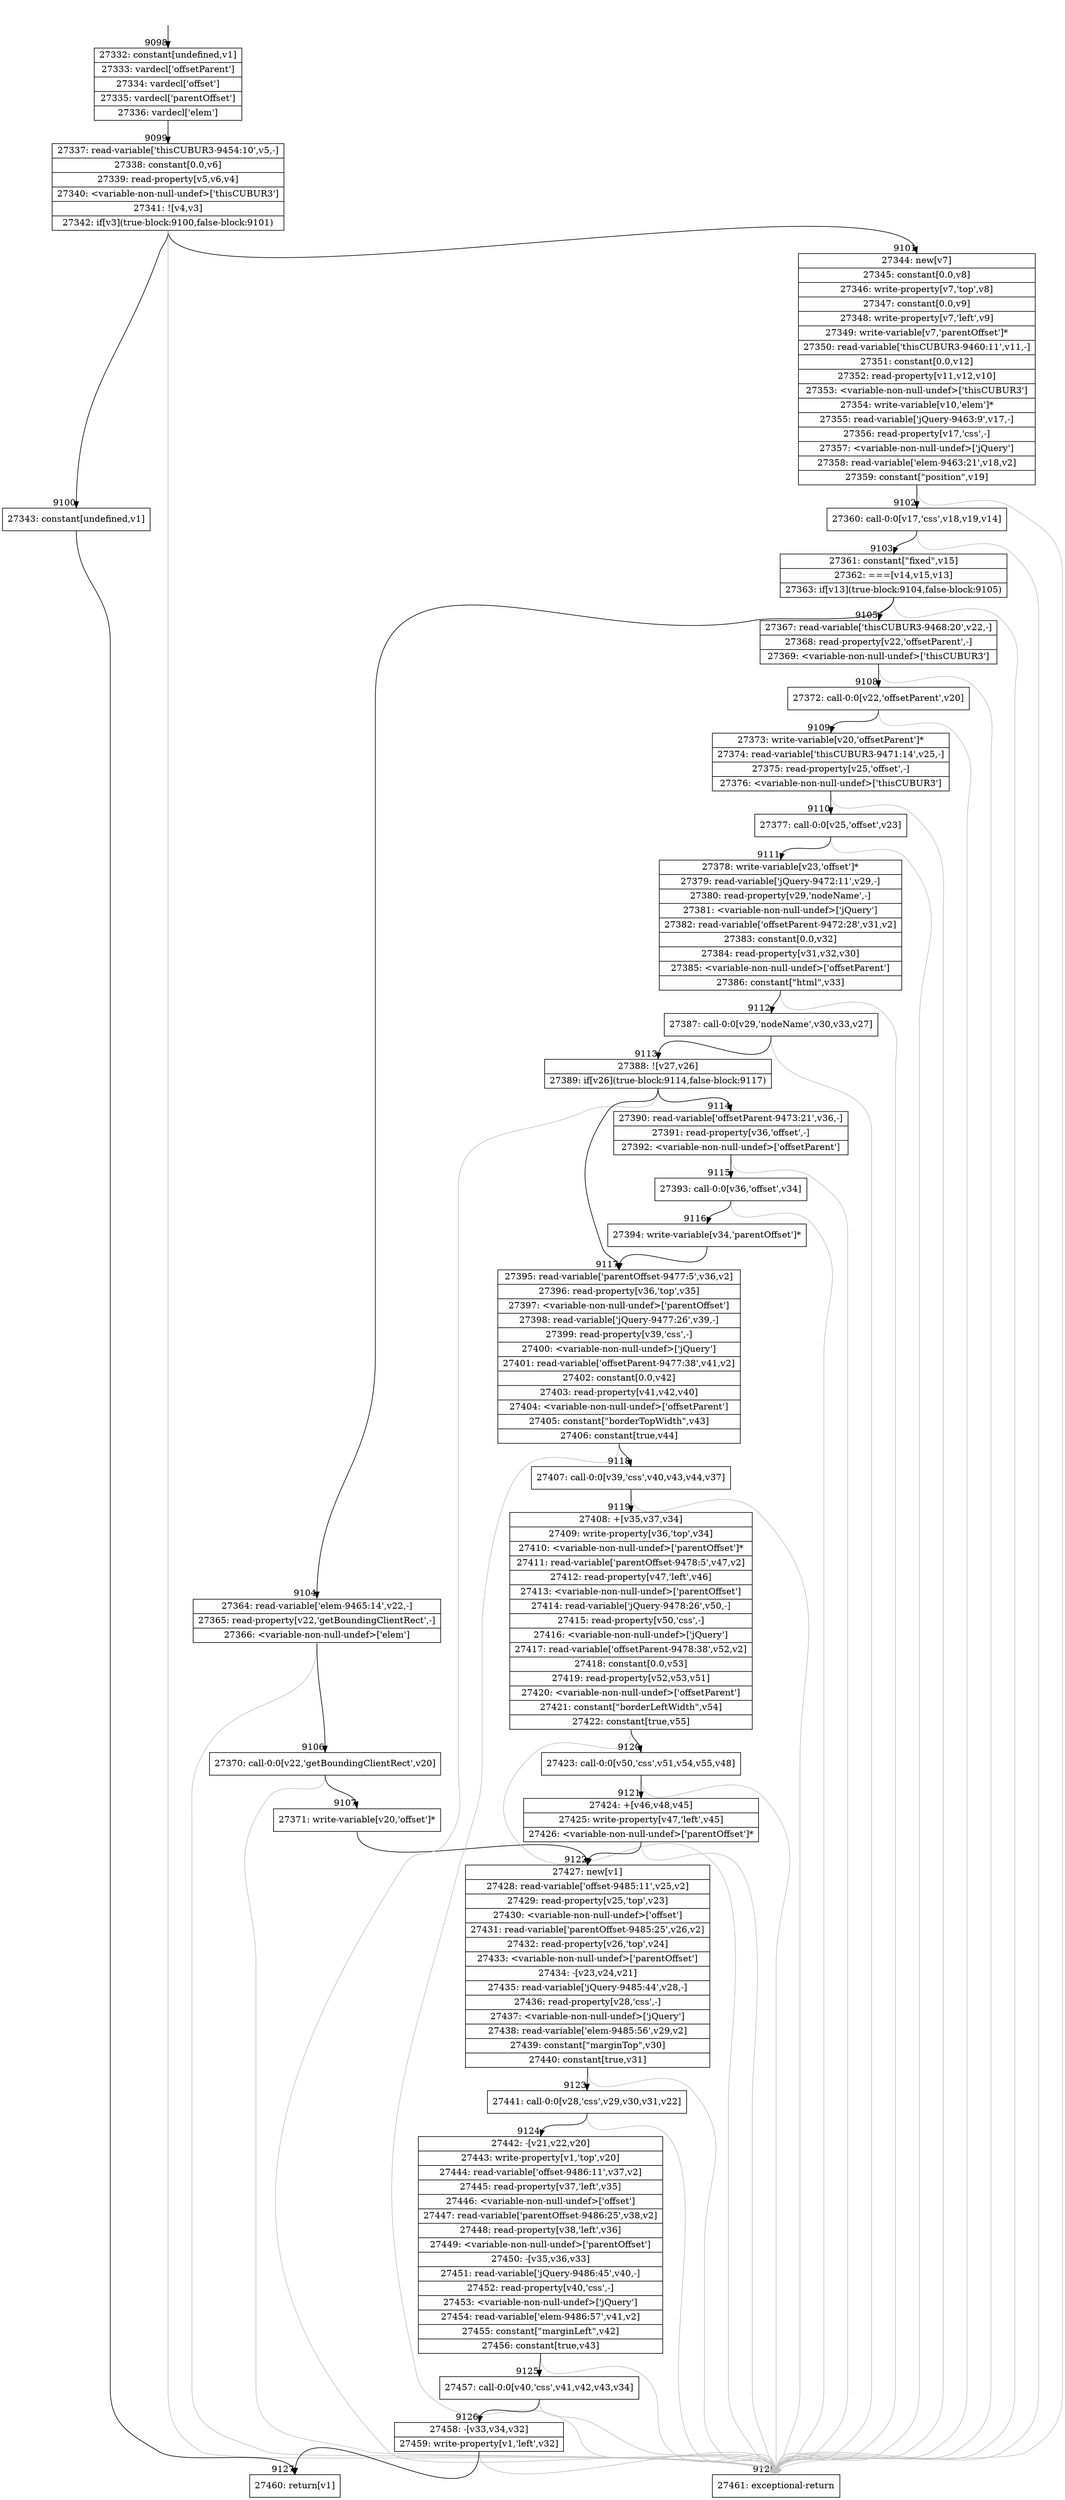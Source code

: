 digraph {
rankdir="TD"
BB_entry567[shape=none,label=""];
BB_entry567 -> BB9098 [tailport=s, headport=n, headlabel="    9098"]
BB9098 [shape=record label="{27332: constant[undefined,v1]|27333: vardecl['offsetParent']|27334: vardecl['offset']|27335: vardecl['parentOffset']|27336: vardecl['elem']}" ] 
BB9098 -> BB9099 [tailport=s, headport=n, headlabel="      9099"]
BB9099 [shape=record label="{27337: read-variable['thisCUBUR3-9454:10',v5,-]|27338: constant[0.0,v6]|27339: read-property[v5,v6,v4]|27340: \<variable-non-null-undef\>['thisCUBUR3']|27341: ![v4,v3]|27342: if[v3](true-block:9100,false-block:9101)}" ] 
BB9099 -> BB9100 [tailport=s, headport=n, headlabel="      9100"]
BB9099 -> BB9101 [tailport=s, headport=n, headlabel="      9101"]
BB9099 -> BB9128 [tailport=s, headport=n, color=gray, headlabel="      9128"]
BB9100 [shape=record label="{27343: constant[undefined,v1]}" ] 
BB9100 -> BB9127 [tailport=s, headport=n, headlabel="      9127"]
BB9101 [shape=record label="{27344: new[v7]|27345: constant[0.0,v8]|27346: write-property[v7,'top',v8]|27347: constant[0.0,v9]|27348: write-property[v7,'left',v9]|27349: write-variable[v7,'parentOffset']*|27350: read-variable['thisCUBUR3-9460:11',v11,-]|27351: constant[0.0,v12]|27352: read-property[v11,v12,v10]|27353: \<variable-non-null-undef\>['thisCUBUR3']|27354: write-variable[v10,'elem']*|27355: read-variable['jQuery-9463:9',v17,-]|27356: read-property[v17,'css',-]|27357: \<variable-non-null-undef\>['jQuery']|27358: read-variable['elem-9463:21',v18,v2]|27359: constant[\"position\",v19]}" ] 
BB9101 -> BB9102 [tailport=s, headport=n, headlabel="      9102"]
BB9101 -> BB9128 [tailport=s, headport=n, color=gray]
BB9102 [shape=record label="{27360: call-0:0[v17,'css',v18,v19,v14]}" ] 
BB9102 -> BB9103 [tailport=s, headport=n, headlabel="      9103"]
BB9102 -> BB9128 [tailport=s, headport=n, color=gray]
BB9103 [shape=record label="{27361: constant[\"fixed\",v15]|27362: ===[v14,v15,v13]|27363: if[v13](true-block:9104,false-block:9105)}" ] 
BB9103 -> BB9104 [tailport=s, headport=n, headlabel="      9104"]
BB9103 -> BB9105 [tailport=s, headport=n, headlabel="      9105"]
BB9103 -> BB9128 [tailport=s, headport=n, color=gray]
BB9104 [shape=record label="{27364: read-variable['elem-9465:14',v22,-]|27365: read-property[v22,'getBoundingClientRect',-]|27366: \<variable-non-null-undef\>['elem']}" ] 
BB9104 -> BB9106 [tailport=s, headport=n, headlabel="      9106"]
BB9104 -> BB9128 [tailport=s, headport=n, color=gray]
BB9105 [shape=record label="{27367: read-variable['thisCUBUR3-9468:20',v22,-]|27368: read-property[v22,'offsetParent',-]|27369: \<variable-non-null-undef\>['thisCUBUR3']}" ] 
BB9105 -> BB9108 [tailport=s, headport=n, headlabel="      9108"]
BB9105 -> BB9128 [tailport=s, headport=n, color=gray]
BB9106 [shape=record label="{27370: call-0:0[v22,'getBoundingClientRect',v20]}" ] 
BB9106 -> BB9107 [tailport=s, headport=n, headlabel="      9107"]
BB9106 -> BB9128 [tailport=s, headport=n, color=gray]
BB9107 [shape=record label="{27371: write-variable[v20,'offset']*}" ] 
BB9107 -> BB9122 [tailport=s, headport=n, headlabel="      9122"]
BB9108 [shape=record label="{27372: call-0:0[v22,'offsetParent',v20]}" ] 
BB9108 -> BB9109 [tailport=s, headport=n, headlabel="      9109"]
BB9108 -> BB9128 [tailport=s, headport=n, color=gray]
BB9109 [shape=record label="{27373: write-variable[v20,'offsetParent']*|27374: read-variable['thisCUBUR3-9471:14',v25,-]|27375: read-property[v25,'offset',-]|27376: \<variable-non-null-undef\>['thisCUBUR3']}" ] 
BB9109 -> BB9110 [tailport=s, headport=n, headlabel="      9110"]
BB9109 -> BB9128 [tailport=s, headport=n, color=gray]
BB9110 [shape=record label="{27377: call-0:0[v25,'offset',v23]}" ] 
BB9110 -> BB9111 [tailport=s, headport=n, headlabel="      9111"]
BB9110 -> BB9128 [tailport=s, headport=n, color=gray]
BB9111 [shape=record label="{27378: write-variable[v23,'offset']*|27379: read-variable['jQuery-9472:11',v29,-]|27380: read-property[v29,'nodeName',-]|27381: \<variable-non-null-undef\>['jQuery']|27382: read-variable['offsetParent-9472:28',v31,v2]|27383: constant[0.0,v32]|27384: read-property[v31,v32,v30]|27385: \<variable-non-null-undef\>['offsetParent']|27386: constant[\"html\",v33]}" ] 
BB9111 -> BB9112 [tailport=s, headport=n, headlabel="      9112"]
BB9111 -> BB9128 [tailport=s, headport=n, color=gray]
BB9112 [shape=record label="{27387: call-0:0[v29,'nodeName',v30,v33,v27]}" ] 
BB9112 -> BB9113 [tailport=s, headport=n, headlabel="      9113"]
BB9112 -> BB9128 [tailport=s, headport=n, color=gray]
BB9113 [shape=record label="{27388: ![v27,v26]|27389: if[v26](true-block:9114,false-block:9117)}" ] 
BB9113 -> BB9114 [tailport=s, headport=n, headlabel="      9114"]
BB9113 -> BB9117 [tailport=s, headport=n, headlabel="      9117"]
BB9113 -> BB9128 [tailport=s, headport=n, color=gray]
BB9114 [shape=record label="{27390: read-variable['offsetParent-9473:21',v36,-]|27391: read-property[v36,'offset',-]|27392: \<variable-non-null-undef\>['offsetParent']}" ] 
BB9114 -> BB9115 [tailport=s, headport=n, headlabel="      9115"]
BB9114 -> BB9128 [tailport=s, headport=n, color=gray]
BB9115 [shape=record label="{27393: call-0:0[v36,'offset',v34]}" ] 
BB9115 -> BB9116 [tailport=s, headport=n, headlabel="      9116"]
BB9115 -> BB9128 [tailport=s, headport=n, color=gray]
BB9116 [shape=record label="{27394: write-variable[v34,'parentOffset']*}" ] 
BB9116 -> BB9117 [tailport=s, headport=n]
BB9117 [shape=record label="{27395: read-variable['parentOffset-9477:5',v36,v2]|27396: read-property[v36,'top',v35]|27397: \<variable-non-null-undef\>['parentOffset']|27398: read-variable['jQuery-9477:26',v39,-]|27399: read-property[v39,'css',-]|27400: \<variable-non-null-undef\>['jQuery']|27401: read-variable['offsetParent-9477:38',v41,v2]|27402: constant[0.0,v42]|27403: read-property[v41,v42,v40]|27404: \<variable-non-null-undef\>['offsetParent']|27405: constant[\"borderTopWidth\",v43]|27406: constant[true,v44]}" ] 
BB9117 -> BB9118 [tailport=s, headport=n, headlabel="      9118"]
BB9117 -> BB9128 [tailport=s, headport=n, color=gray]
BB9118 [shape=record label="{27407: call-0:0[v39,'css',v40,v43,v44,v37]}" ] 
BB9118 -> BB9119 [tailport=s, headport=n, headlabel="      9119"]
BB9118 -> BB9128 [tailport=s, headport=n, color=gray]
BB9119 [shape=record label="{27408: +[v35,v37,v34]|27409: write-property[v36,'top',v34]|27410: \<variable-non-null-undef\>['parentOffset']*|27411: read-variable['parentOffset-9478:5',v47,v2]|27412: read-property[v47,'left',v46]|27413: \<variable-non-null-undef\>['parentOffset']|27414: read-variable['jQuery-9478:26',v50,-]|27415: read-property[v50,'css',-]|27416: \<variable-non-null-undef\>['jQuery']|27417: read-variable['offsetParent-9478:38',v52,v2]|27418: constant[0.0,v53]|27419: read-property[v52,v53,v51]|27420: \<variable-non-null-undef\>['offsetParent']|27421: constant[\"borderLeftWidth\",v54]|27422: constant[true,v55]}" ] 
BB9119 -> BB9120 [tailport=s, headport=n, headlabel="      9120"]
BB9119 -> BB9128 [tailport=s, headport=n, color=gray]
BB9120 [shape=record label="{27423: call-0:0[v50,'css',v51,v54,v55,v48]}" ] 
BB9120 -> BB9121 [tailport=s, headport=n, headlabel="      9121"]
BB9120 -> BB9128 [tailport=s, headport=n, color=gray]
BB9121 [shape=record label="{27424: +[v46,v48,v45]|27425: write-property[v47,'left',v45]|27426: \<variable-non-null-undef\>['parentOffset']*}" ] 
BB9121 -> BB9122 [tailport=s, headport=n]
BB9121 -> BB9128 [tailport=s, headport=n, color=gray]
BB9122 [shape=record label="{27427: new[v1]|27428: read-variable['offset-9485:11',v25,v2]|27429: read-property[v25,'top',v23]|27430: \<variable-non-null-undef\>['offset']|27431: read-variable['parentOffset-9485:25',v26,v2]|27432: read-property[v26,'top',v24]|27433: \<variable-non-null-undef\>['parentOffset']|27434: -[v23,v24,v21]|27435: read-variable['jQuery-9485:44',v28,-]|27436: read-property[v28,'css',-]|27437: \<variable-non-null-undef\>['jQuery']|27438: read-variable['elem-9485:56',v29,v2]|27439: constant[\"marginTop\",v30]|27440: constant[true,v31]}" ] 
BB9122 -> BB9123 [tailport=s, headport=n, headlabel="      9123"]
BB9122 -> BB9128 [tailport=s, headport=n, color=gray]
BB9123 [shape=record label="{27441: call-0:0[v28,'css',v29,v30,v31,v22]}" ] 
BB9123 -> BB9124 [tailport=s, headport=n, headlabel="      9124"]
BB9123 -> BB9128 [tailport=s, headport=n, color=gray]
BB9124 [shape=record label="{27442: -[v21,v22,v20]|27443: write-property[v1,'top',v20]|27444: read-variable['offset-9486:11',v37,v2]|27445: read-property[v37,'left',v35]|27446: \<variable-non-null-undef\>['offset']|27447: read-variable['parentOffset-9486:25',v38,v2]|27448: read-property[v38,'left',v36]|27449: \<variable-non-null-undef\>['parentOffset']|27450: -[v35,v36,v33]|27451: read-variable['jQuery-9486:45',v40,-]|27452: read-property[v40,'css',-]|27453: \<variable-non-null-undef\>['jQuery']|27454: read-variable['elem-9486:57',v41,v2]|27455: constant[\"marginLeft\",v42]|27456: constant[true,v43]}" ] 
BB9124 -> BB9125 [tailport=s, headport=n, headlabel="      9125"]
BB9124 -> BB9128 [tailport=s, headport=n, color=gray]
BB9125 [shape=record label="{27457: call-0:0[v40,'css',v41,v42,v43,v34]}" ] 
BB9125 -> BB9126 [tailport=s, headport=n, headlabel="      9126"]
BB9125 -> BB9128 [tailport=s, headport=n, color=gray]
BB9126 [shape=record label="{27458: -[v33,v34,v32]|27459: write-property[v1,'left',v32]}" ] 
BB9126 -> BB9127 [tailport=s, headport=n]
BB9126 -> BB9128 [tailport=s, headport=n, color=gray]
BB9127 [shape=record label="{27460: return[v1]}" ] 
BB9128 [shape=record label="{27461: exceptional-return}" ] 
}
